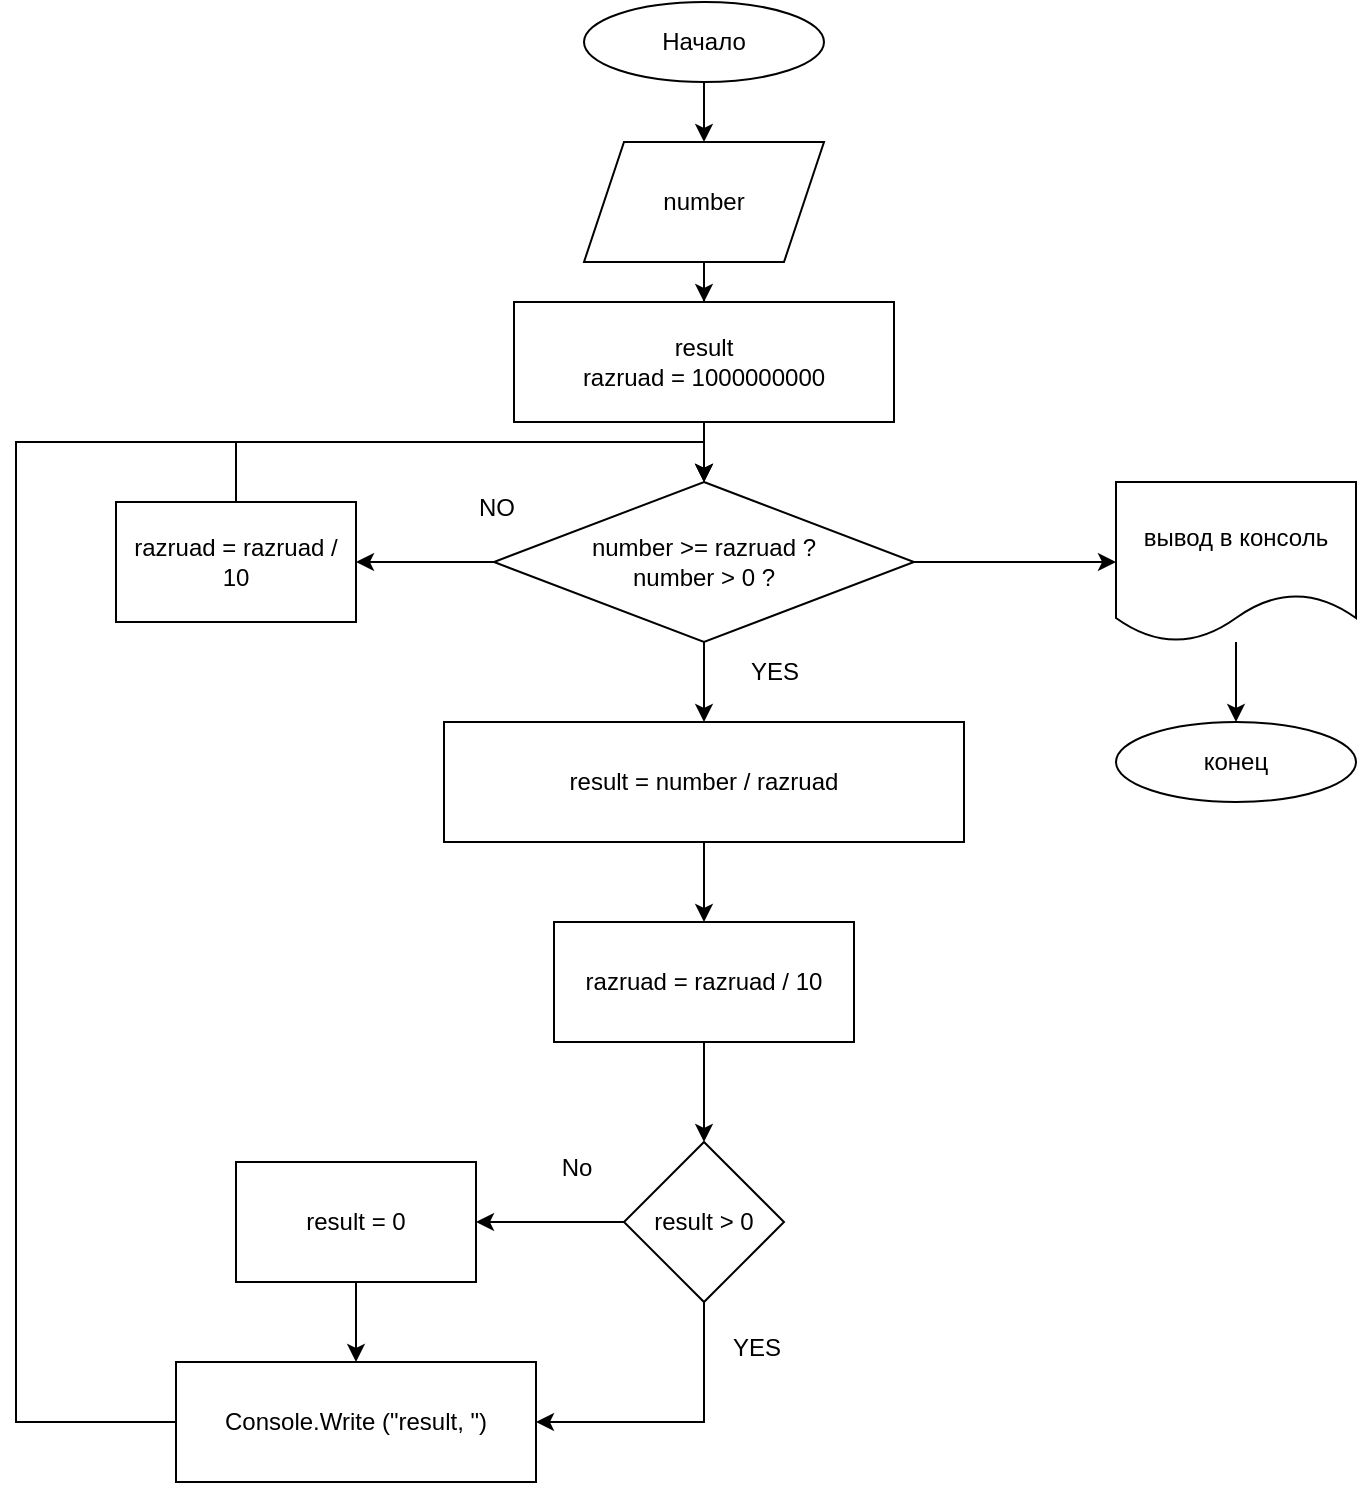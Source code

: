 <mxfile version="22.1.11" type="device">
  <diagram name="Страница — 1" id="w_Y6nWaKLYI4So0ZZnmq">
    <mxGraphModel dx="1434" dy="844" grid="1" gridSize="10" guides="1" tooltips="1" connect="1" arrows="1" fold="1" page="1" pageScale="1" pageWidth="827" pageHeight="1169" math="0" shadow="0">
      <root>
        <mxCell id="0" />
        <mxCell id="1" parent="0" />
        <mxCell id="SAz6z-3_ypOV3huqlriM-3" value="" style="edgeStyle=orthogonalEdgeStyle;rounded=0;orthogonalLoop=1;jettySize=auto;html=1;" parent="1" source="SAz6z-3_ypOV3huqlriM-1" target="SAz6z-3_ypOV3huqlriM-2" edge="1">
          <mxGeometry relative="1" as="geometry" />
        </mxCell>
        <mxCell id="SAz6z-3_ypOV3huqlriM-1" value="Начало" style="ellipse;whiteSpace=wrap;html=1;" parent="1" vertex="1">
          <mxGeometry x="354" y="30" width="120" height="40" as="geometry" />
        </mxCell>
        <mxCell id="a4fdI5gTvwxDZaj7kbxA-2" value="" style="edgeStyle=orthogonalEdgeStyle;rounded=0;orthogonalLoop=1;jettySize=auto;html=1;" edge="1" parent="1" source="SAz6z-3_ypOV3huqlriM-2" target="a4fdI5gTvwxDZaj7kbxA-1">
          <mxGeometry relative="1" as="geometry" />
        </mxCell>
        <mxCell id="SAz6z-3_ypOV3huqlriM-2" value="number" style="shape=parallelogram;perimeter=parallelogramPerimeter;whiteSpace=wrap;html=1;fixedSize=1;" parent="1" vertex="1">
          <mxGeometry x="354" y="100" width="120" height="60" as="geometry" />
        </mxCell>
        <mxCell id="a4fdI5gTvwxDZaj7kbxA-5" value="" style="edgeStyle=orthogonalEdgeStyle;rounded=0;orthogonalLoop=1;jettySize=auto;html=1;" edge="1" parent="1" source="a4fdI5gTvwxDZaj7kbxA-1" target="a4fdI5gTvwxDZaj7kbxA-4">
          <mxGeometry relative="1" as="geometry" />
        </mxCell>
        <mxCell id="a4fdI5gTvwxDZaj7kbxA-1" value="result&lt;br&gt;razruad = 1000000000" style="rounded=0;whiteSpace=wrap;html=1;" vertex="1" parent="1">
          <mxGeometry x="319" y="180" width="190" height="60" as="geometry" />
        </mxCell>
        <mxCell id="a4fdI5gTvwxDZaj7kbxA-11" style="edgeStyle=orthogonalEdgeStyle;rounded=0;orthogonalLoop=1;jettySize=auto;html=1;entryX=0.5;entryY=0;entryDx=0;entryDy=0;" edge="1" parent="1" source="a4fdI5gTvwxDZaj7kbxA-3" target="a4fdI5gTvwxDZaj7kbxA-4">
          <mxGeometry relative="1" as="geometry">
            <Array as="points">
              <mxPoint x="180" y="250" />
              <mxPoint x="414" y="250" />
            </Array>
          </mxGeometry>
        </mxCell>
        <mxCell id="a4fdI5gTvwxDZaj7kbxA-3" value="razruad = razruad / 10" style="rounded=0;whiteSpace=wrap;html=1;" vertex="1" parent="1">
          <mxGeometry x="120" y="280" width="120" height="60" as="geometry" />
        </mxCell>
        <mxCell id="a4fdI5gTvwxDZaj7kbxA-8" value="" style="edgeStyle=orthogonalEdgeStyle;rounded=0;orthogonalLoop=1;jettySize=auto;html=1;" edge="1" parent="1" source="a4fdI5gTvwxDZaj7kbxA-4" target="a4fdI5gTvwxDZaj7kbxA-6">
          <mxGeometry relative="1" as="geometry" />
        </mxCell>
        <mxCell id="a4fdI5gTvwxDZaj7kbxA-10" value="" style="edgeStyle=orthogonalEdgeStyle;rounded=0;orthogonalLoop=1;jettySize=auto;html=1;" edge="1" parent="1" source="a4fdI5gTvwxDZaj7kbxA-4" target="a4fdI5gTvwxDZaj7kbxA-3">
          <mxGeometry relative="1" as="geometry" />
        </mxCell>
        <mxCell id="a4fdI5gTvwxDZaj7kbxA-19" value="" style="edgeStyle=orthogonalEdgeStyle;rounded=0;orthogonalLoop=1;jettySize=auto;html=1;" edge="1" parent="1" source="a4fdI5gTvwxDZaj7kbxA-4" target="a4fdI5gTvwxDZaj7kbxA-18">
          <mxGeometry relative="1" as="geometry" />
        </mxCell>
        <mxCell id="a4fdI5gTvwxDZaj7kbxA-4" value="number &amp;gt;= razruad ?&lt;br&gt;number &amp;gt; 0 ?" style="rhombus;whiteSpace=wrap;html=1;" vertex="1" parent="1">
          <mxGeometry x="309" y="270" width="210" height="80" as="geometry" />
        </mxCell>
        <mxCell id="a4fdI5gTvwxDZaj7kbxA-14" value="" style="edgeStyle=orthogonalEdgeStyle;rounded=0;orthogonalLoop=1;jettySize=auto;html=1;" edge="1" parent="1" source="a4fdI5gTvwxDZaj7kbxA-6" target="a4fdI5gTvwxDZaj7kbxA-13">
          <mxGeometry relative="1" as="geometry" />
        </mxCell>
        <mxCell id="a4fdI5gTvwxDZaj7kbxA-6" value="result = number / razruad" style="rounded=0;whiteSpace=wrap;html=1;" vertex="1" parent="1">
          <mxGeometry x="284" y="390" width="260" height="60" as="geometry" />
        </mxCell>
        <mxCell id="a4fdI5gTvwxDZaj7kbxA-7" value="YES" style="text;html=1;align=center;verticalAlign=middle;resizable=0;points=[];autosize=1;strokeColor=none;fillColor=none;" vertex="1" parent="1">
          <mxGeometry x="424" y="350" width="50" height="30" as="geometry" />
        </mxCell>
        <mxCell id="a4fdI5gTvwxDZaj7kbxA-9" value="NO" style="text;html=1;align=center;verticalAlign=middle;resizable=0;points=[];autosize=1;strokeColor=none;fillColor=none;" vertex="1" parent="1">
          <mxGeometry x="290" y="268" width="40" height="30" as="geometry" />
        </mxCell>
        <mxCell id="a4fdI5gTvwxDZaj7kbxA-23" value="" style="edgeStyle=orthogonalEdgeStyle;rounded=0;orthogonalLoop=1;jettySize=auto;html=1;" edge="1" parent="1" source="a4fdI5gTvwxDZaj7kbxA-13" target="a4fdI5gTvwxDZaj7kbxA-22">
          <mxGeometry relative="1" as="geometry" />
        </mxCell>
        <mxCell id="a4fdI5gTvwxDZaj7kbxA-13" value="razruad = razruad / 10" style="rounded=0;whiteSpace=wrap;html=1;" vertex="1" parent="1">
          <mxGeometry x="339" y="490" width="150" height="60" as="geometry" />
        </mxCell>
        <mxCell id="a4fdI5gTvwxDZaj7kbxA-17" style="edgeStyle=orthogonalEdgeStyle;rounded=0;orthogonalLoop=1;jettySize=auto;html=1;entryX=0.5;entryY=0;entryDx=0;entryDy=0;" edge="1" parent="1" source="a4fdI5gTvwxDZaj7kbxA-15" target="a4fdI5gTvwxDZaj7kbxA-4">
          <mxGeometry relative="1" as="geometry">
            <Array as="points">
              <mxPoint x="70" y="740" />
              <mxPoint x="70" y="250" />
              <mxPoint x="414" y="250" />
            </Array>
          </mxGeometry>
        </mxCell>
        <mxCell id="a4fdI5gTvwxDZaj7kbxA-15" value="Console.Write (&quot;result, &quot;)" style="rounded=0;whiteSpace=wrap;html=1;" vertex="1" parent="1">
          <mxGeometry x="150" y="710" width="180" height="60" as="geometry" />
        </mxCell>
        <mxCell id="a4fdI5gTvwxDZaj7kbxA-21" value="" style="edgeStyle=orthogonalEdgeStyle;rounded=0;orthogonalLoop=1;jettySize=auto;html=1;" edge="1" parent="1" source="a4fdI5gTvwxDZaj7kbxA-18" target="a4fdI5gTvwxDZaj7kbxA-20">
          <mxGeometry relative="1" as="geometry" />
        </mxCell>
        <mxCell id="a4fdI5gTvwxDZaj7kbxA-18" value="вывод в консоль" style="shape=document;whiteSpace=wrap;html=1;boundedLbl=1;" vertex="1" parent="1">
          <mxGeometry x="620" y="270" width="120" height="80" as="geometry" />
        </mxCell>
        <mxCell id="a4fdI5gTvwxDZaj7kbxA-20" value="конец" style="ellipse;whiteSpace=wrap;html=1;" vertex="1" parent="1">
          <mxGeometry x="620" y="390" width="120" height="40" as="geometry" />
        </mxCell>
        <mxCell id="a4fdI5gTvwxDZaj7kbxA-24" value="" style="edgeStyle=orthogonalEdgeStyle;rounded=0;orthogonalLoop=1;jettySize=auto;html=1;" edge="1" parent="1" source="a4fdI5gTvwxDZaj7kbxA-22" target="a4fdI5gTvwxDZaj7kbxA-15">
          <mxGeometry relative="1" as="geometry">
            <Array as="points">
              <mxPoint x="414" y="740" />
            </Array>
          </mxGeometry>
        </mxCell>
        <mxCell id="a4fdI5gTvwxDZaj7kbxA-28" value="" style="edgeStyle=orthogonalEdgeStyle;rounded=0;orthogonalLoop=1;jettySize=auto;html=1;" edge="1" parent="1" source="a4fdI5gTvwxDZaj7kbxA-22" target="a4fdI5gTvwxDZaj7kbxA-27">
          <mxGeometry relative="1" as="geometry" />
        </mxCell>
        <mxCell id="a4fdI5gTvwxDZaj7kbxA-22" value="result &amp;gt; 0" style="rhombus;whiteSpace=wrap;html=1;" vertex="1" parent="1">
          <mxGeometry x="374" y="600" width="80" height="80" as="geometry" />
        </mxCell>
        <mxCell id="a4fdI5gTvwxDZaj7kbxA-25" value="YES" style="text;html=1;align=center;verticalAlign=middle;resizable=0;points=[];autosize=1;strokeColor=none;fillColor=none;" vertex="1" parent="1">
          <mxGeometry x="415" y="688" width="50" height="30" as="geometry" />
        </mxCell>
        <mxCell id="a4fdI5gTvwxDZaj7kbxA-29" value="" style="edgeStyle=orthogonalEdgeStyle;rounded=0;orthogonalLoop=1;jettySize=auto;html=1;" edge="1" parent="1" source="a4fdI5gTvwxDZaj7kbxA-27" target="a4fdI5gTvwxDZaj7kbxA-15">
          <mxGeometry relative="1" as="geometry" />
        </mxCell>
        <mxCell id="a4fdI5gTvwxDZaj7kbxA-27" value="result = 0" style="rounded=0;whiteSpace=wrap;html=1;" vertex="1" parent="1">
          <mxGeometry x="180" y="610" width="120" height="60" as="geometry" />
        </mxCell>
        <mxCell id="a4fdI5gTvwxDZaj7kbxA-30" value="No" style="text;html=1;align=center;verticalAlign=middle;resizable=0;points=[];autosize=1;strokeColor=none;fillColor=none;" vertex="1" parent="1">
          <mxGeometry x="330" y="598" width="40" height="30" as="geometry" />
        </mxCell>
      </root>
    </mxGraphModel>
  </diagram>
</mxfile>
